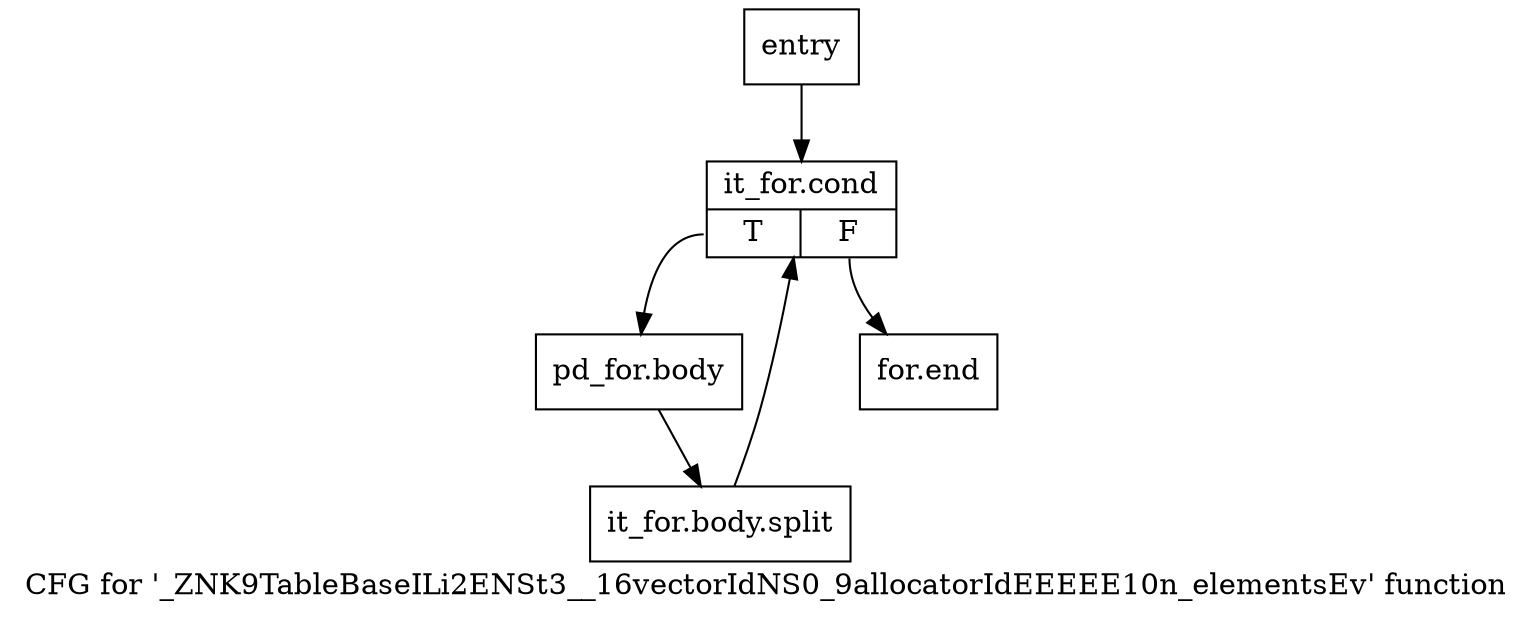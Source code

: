 digraph "CFG for '_ZNK9TableBaseILi2ENSt3__16vectorIdNS0_9allocatorIdEEEEE10n_elementsEv' function" {
	label="CFG for '_ZNK9TableBaseILi2ENSt3__16vectorIdNS0_9allocatorIdEEEEE10n_elementsEv' function";

	Node0x6df6f90 [shape=record,label="{entry}"];
	Node0x6df6f90 -> Node0x6df6fe0;
	Node0x6df6fe0 [shape=record,label="{it_for.cond|{<s0>T|<s1>F}}"];
	Node0x6df6fe0:s0 -> Node0x6df7030;
	Node0x6df6fe0:s1 -> Node0x6df7080;
	Node0x6df7030 [shape=record,label="{pd_for.body}"];
	Node0x6df7030 -> Node0xaf964e0;
	Node0xaf964e0 [shape=record,label="{it_for.body.split}"];
	Node0xaf964e0 -> Node0x6df6fe0;
	Node0x6df7080 [shape=record,label="{for.end}"];
}

